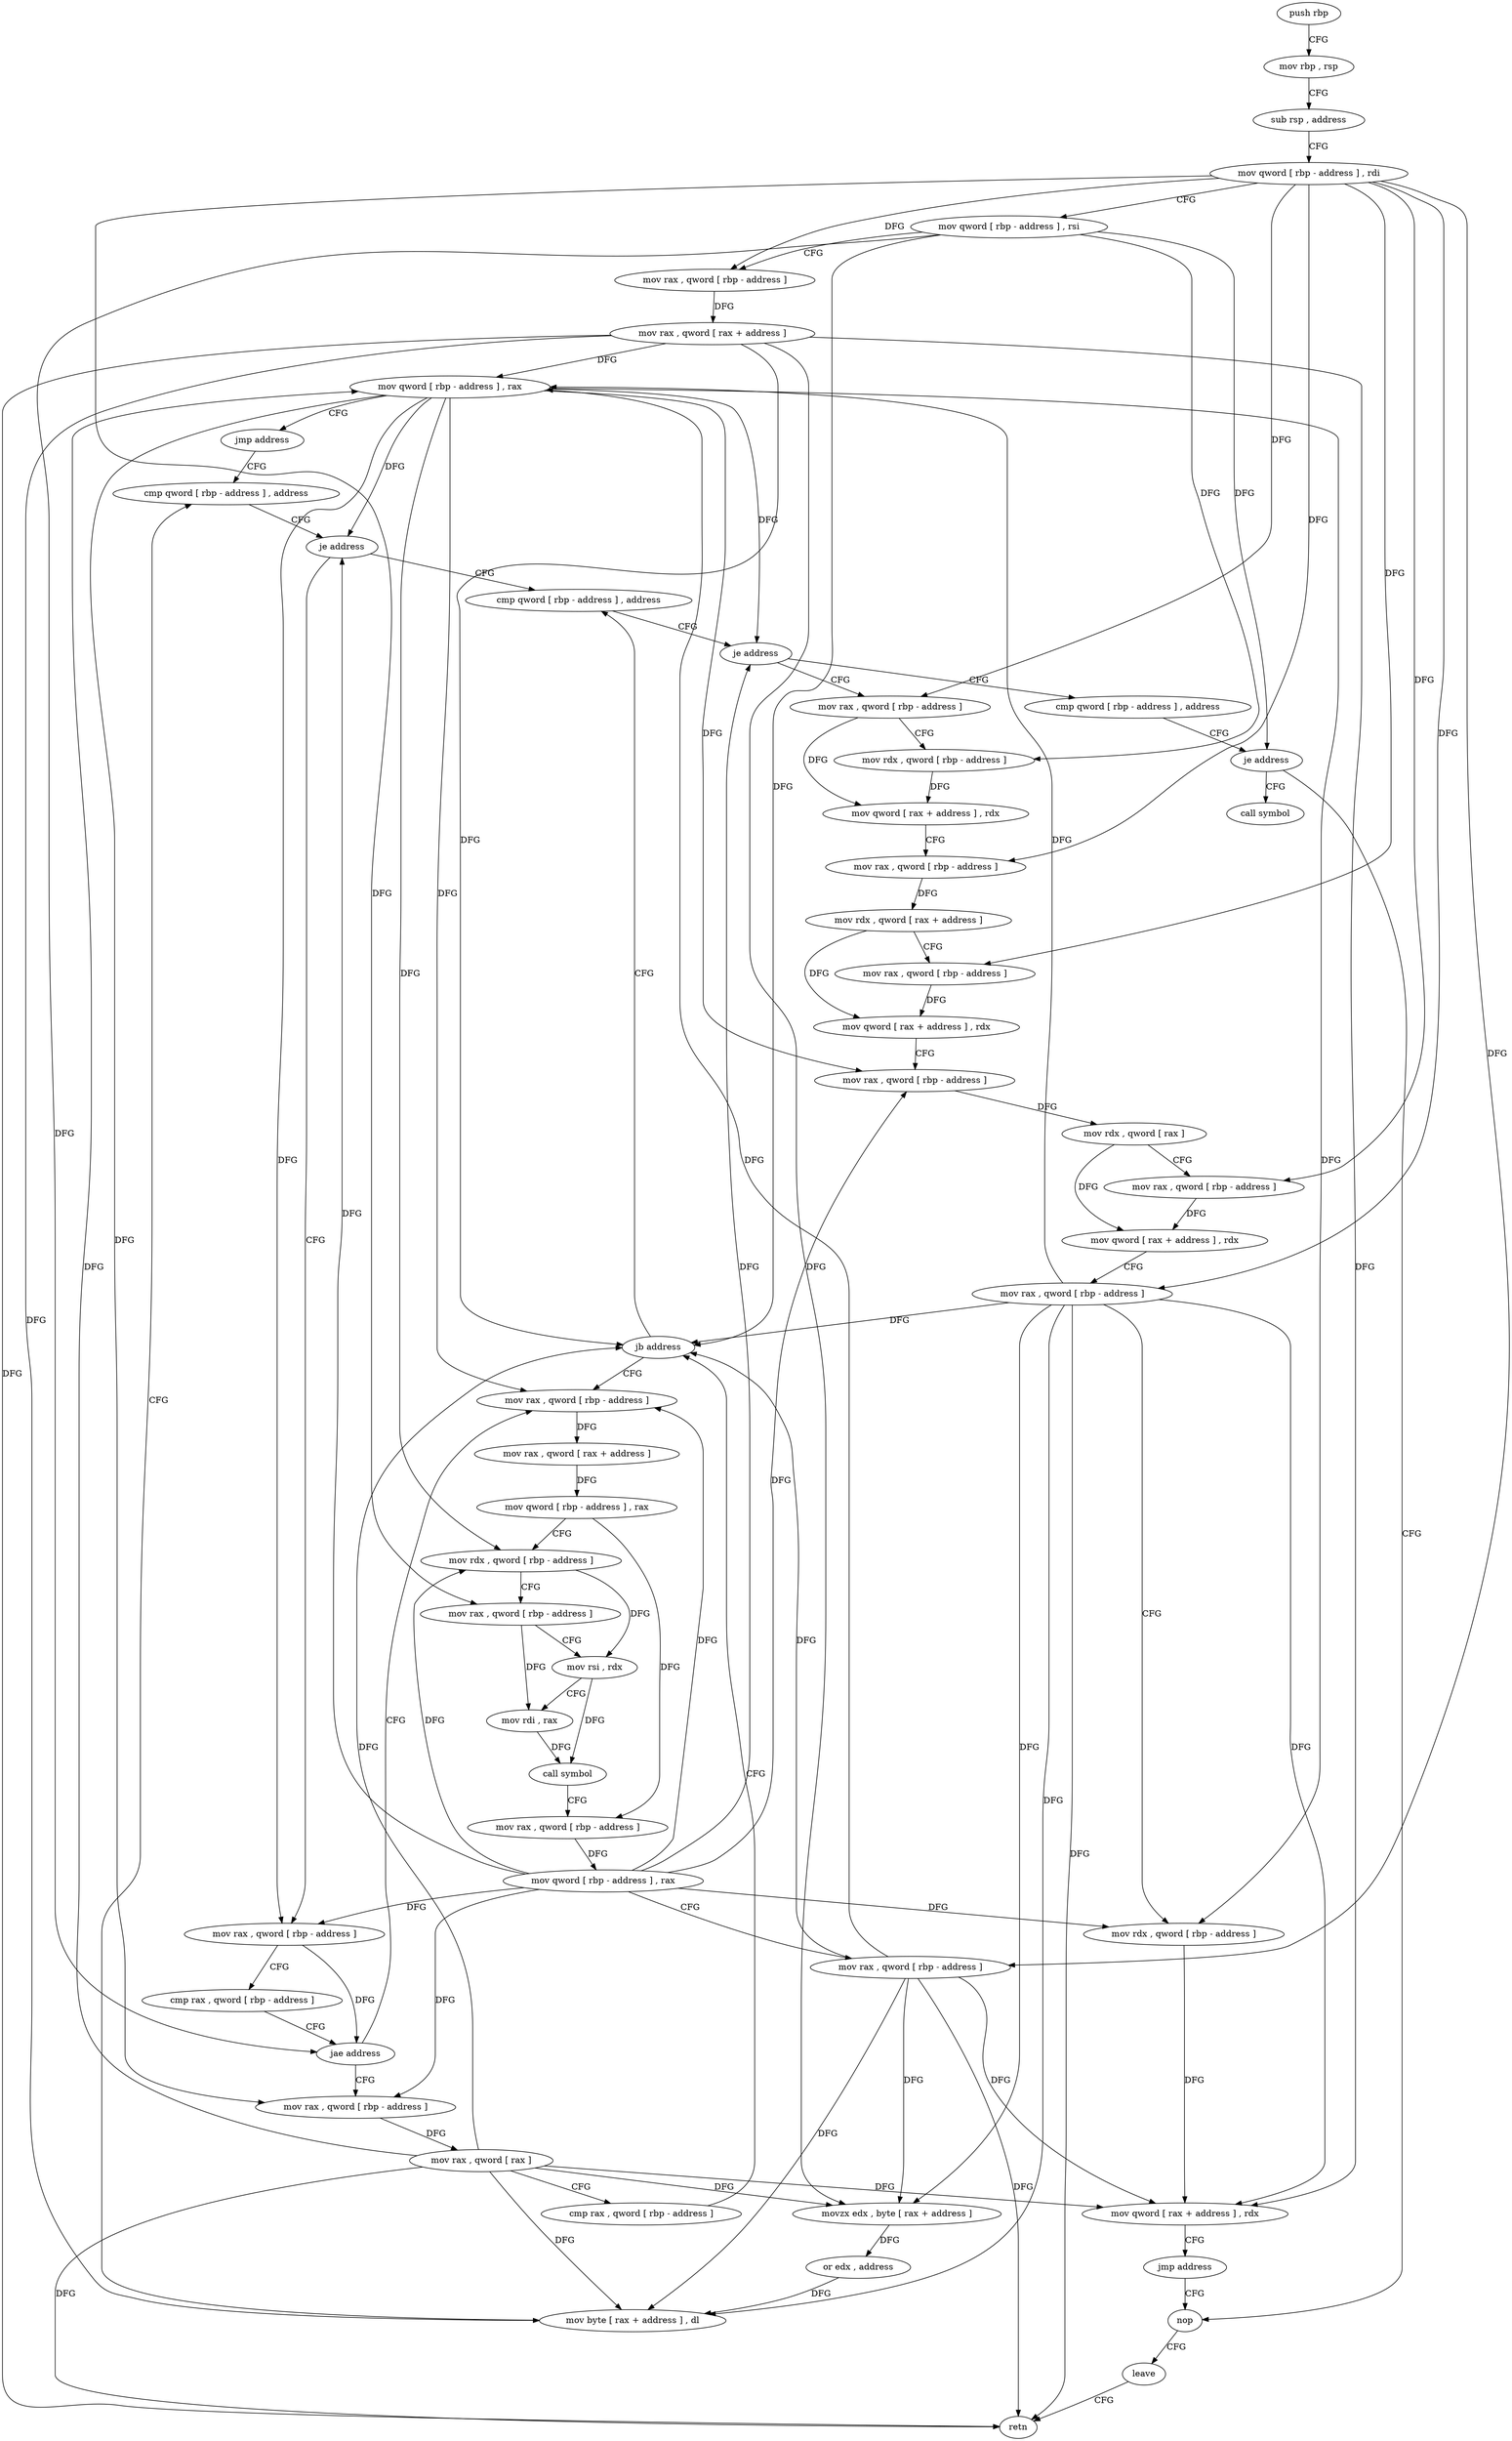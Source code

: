 digraph "func" {
"243644" [label = "push rbp" ]
"243645" [label = "mov rbp , rsp" ]
"243648" [label = "sub rsp , address" ]
"243652" [label = "mov qword [ rbp - address ] , rdi" ]
"243656" [label = "mov qword [ rbp - address ] , rsi" ]
"243660" [label = "mov rax , qword [ rbp - address ]" ]
"243664" [label = "mov rax , qword [ rax + address ]" ]
"243668" [label = "mov qword [ rbp - address ] , rax" ]
"243672" [label = "jmp address" ]
"243727" [label = "cmp qword [ rbp - address ] , address" ]
"243732" [label = "je address" ]
"243757" [label = "cmp qword [ rbp - address ] , address" ]
"243734" [label = "mov rax , qword [ rbp - address ]" ]
"243762" [label = "je address" ]
"243821" [label = "cmp qword [ rbp - address ] , address" ]
"243764" [label = "mov rax , qword [ rbp - address ]" ]
"243738" [label = "cmp rax , qword [ rbp - address ]" ]
"243742" [label = "jae address" ]
"243674" [label = "mov rax , qword [ rbp - address ]" ]
"243744" [label = "mov rax , qword [ rbp - address ]" ]
"243826" [label = "je address" ]
"243833" [label = "nop" ]
"243828" [label = "call symbol" ]
"243768" [label = "mov rdx , qword [ rbp - address ]" ]
"243772" [label = "mov qword [ rax + address ] , rdx" ]
"243776" [label = "mov rax , qword [ rbp - address ]" ]
"243780" [label = "mov rdx , qword [ rax + address ]" ]
"243784" [label = "mov rax , qword [ rbp - address ]" ]
"243788" [label = "mov qword [ rax + address ] , rdx" ]
"243792" [label = "mov rax , qword [ rbp - address ]" ]
"243796" [label = "mov rdx , qword [ rax ]" ]
"243799" [label = "mov rax , qword [ rbp - address ]" ]
"243803" [label = "mov qword [ rax + address ] , rdx" ]
"243807" [label = "mov rax , qword [ rbp - address ]" ]
"243811" [label = "mov rdx , qword [ rbp - address ]" ]
"243815" [label = "mov qword [ rax + address ] , rdx" ]
"243819" [label = "jmp address" ]
"243678" [label = "mov rax , qword [ rax + address ]" ]
"243682" [label = "mov qword [ rbp - address ] , rax" ]
"243686" [label = "mov rdx , qword [ rbp - address ]" ]
"243690" [label = "mov rax , qword [ rbp - address ]" ]
"243694" [label = "mov rsi , rdx" ]
"243697" [label = "mov rdi , rax" ]
"243700" [label = "call symbol" ]
"243705" [label = "mov rax , qword [ rbp - address ]" ]
"243709" [label = "mov qword [ rbp - address ] , rax" ]
"243713" [label = "mov rax , qword [ rbp - address ]" ]
"243717" [label = "movzx edx , byte [ rax + address ]" ]
"243721" [label = "or edx , address" ]
"243724" [label = "mov byte [ rax + address ] , dl" ]
"243748" [label = "mov rax , qword [ rax ]" ]
"243751" [label = "cmp rax , qword [ rbp - address ]" ]
"243755" [label = "jb address" ]
"243834" [label = "leave" ]
"243835" [label = "retn" ]
"243644" -> "243645" [ label = "CFG" ]
"243645" -> "243648" [ label = "CFG" ]
"243648" -> "243652" [ label = "CFG" ]
"243652" -> "243656" [ label = "CFG" ]
"243652" -> "243660" [ label = "DFG" ]
"243652" -> "243764" [ label = "DFG" ]
"243652" -> "243776" [ label = "DFG" ]
"243652" -> "243784" [ label = "DFG" ]
"243652" -> "243799" [ label = "DFG" ]
"243652" -> "243807" [ label = "DFG" ]
"243652" -> "243690" [ label = "DFG" ]
"243652" -> "243713" [ label = "DFG" ]
"243656" -> "243660" [ label = "CFG" ]
"243656" -> "243742" [ label = "DFG" ]
"243656" -> "243826" [ label = "DFG" ]
"243656" -> "243768" [ label = "DFG" ]
"243656" -> "243755" [ label = "DFG" ]
"243660" -> "243664" [ label = "DFG" ]
"243664" -> "243668" [ label = "DFG" ]
"243664" -> "243815" [ label = "DFG" ]
"243664" -> "243717" [ label = "DFG" ]
"243664" -> "243724" [ label = "DFG" ]
"243664" -> "243755" [ label = "DFG" ]
"243664" -> "243835" [ label = "DFG" ]
"243668" -> "243672" [ label = "CFG" ]
"243668" -> "243732" [ label = "DFG" ]
"243668" -> "243762" [ label = "DFG" ]
"243668" -> "243734" [ label = "DFG" ]
"243668" -> "243792" [ label = "DFG" ]
"243668" -> "243811" [ label = "DFG" ]
"243668" -> "243674" [ label = "DFG" ]
"243668" -> "243686" [ label = "DFG" ]
"243668" -> "243744" [ label = "DFG" ]
"243672" -> "243727" [ label = "CFG" ]
"243727" -> "243732" [ label = "CFG" ]
"243732" -> "243757" [ label = "CFG" ]
"243732" -> "243734" [ label = "CFG" ]
"243757" -> "243762" [ label = "CFG" ]
"243734" -> "243738" [ label = "CFG" ]
"243734" -> "243742" [ label = "DFG" ]
"243762" -> "243821" [ label = "CFG" ]
"243762" -> "243764" [ label = "CFG" ]
"243821" -> "243826" [ label = "CFG" ]
"243764" -> "243768" [ label = "CFG" ]
"243764" -> "243772" [ label = "DFG" ]
"243738" -> "243742" [ label = "CFG" ]
"243742" -> "243674" [ label = "CFG" ]
"243742" -> "243744" [ label = "CFG" ]
"243674" -> "243678" [ label = "DFG" ]
"243744" -> "243748" [ label = "DFG" ]
"243826" -> "243833" [ label = "CFG" ]
"243826" -> "243828" [ label = "CFG" ]
"243833" -> "243834" [ label = "CFG" ]
"243768" -> "243772" [ label = "DFG" ]
"243772" -> "243776" [ label = "CFG" ]
"243776" -> "243780" [ label = "DFG" ]
"243780" -> "243784" [ label = "CFG" ]
"243780" -> "243788" [ label = "DFG" ]
"243784" -> "243788" [ label = "DFG" ]
"243788" -> "243792" [ label = "CFG" ]
"243792" -> "243796" [ label = "DFG" ]
"243796" -> "243799" [ label = "CFG" ]
"243796" -> "243803" [ label = "DFG" ]
"243799" -> "243803" [ label = "DFG" ]
"243803" -> "243807" [ label = "CFG" ]
"243807" -> "243811" [ label = "CFG" ]
"243807" -> "243668" [ label = "DFG" ]
"243807" -> "243815" [ label = "DFG" ]
"243807" -> "243717" [ label = "DFG" ]
"243807" -> "243724" [ label = "DFG" ]
"243807" -> "243755" [ label = "DFG" ]
"243807" -> "243835" [ label = "DFG" ]
"243811" -> "243815" [ label = "DFG" ]
"243815" -> "243819" [ label = "CFG" ]
"243819" -> "243833" [ label = "CFG" ]
"243678" -> "243682" [ label = "DFG" ]
"243682" -> "243686" [ label = "CFG" ]
"243682" -> "243705" [ label = "DFG" ]
"243686" -> "243690" [ label = "CFG" ]
"243686" -> "243694" [ label = "DFG" ]
"243690" -> "243694" [ label = "CFG" ]
"243690" -> "243697" [ label = "DFG" ]
"243694" -> "243697" [ label = "CFG" ]
"243694" -> "243700" [ label = "DFG" ]
"243697" -> "243700" [ label = "DFG" ]
"243700" -> "243705" [ label = "CFG" ]
"243705" -> "243709" [ label = "DFG" ]
"243709" -> "243713" [ label = "CFG" ]
"243709" -> "243732" [ label = "DFG" ]
"243709" -> "243762" [ label = "DFG" ]
"243709" -> "243734" [ label = "DFG" ]
"243709" -> "243792" [ label = "DFG" ]
"243709" -> "243811" [ label = "DFG" ]
"243709" -> "243674" [ label = "DFG" ]
"243709" -> "243686" [ label = "DFG" ]
"243709" -> "243744" [ label = "DFG" ]
"243713" -> "243717" [ label = "DFG" ]
"243713" -> "243668" [ label = "DFG" ]
"243713" -> "243815" [ label = "DFG" ]
"243713" -> "243724" [ label = "DFG" ]
"243713" -> "243755" [ label = "DFG" ]
"243713" -> "243835" [ label = "DFG" ]
"243717" -> "243721" [ label = "DFG" ]
"243721" -> "243724" [ label = "DFG" ]
"243724" -> "243727" [ label = "CFG" ]
"243748" -> "243751" [ label = "CFG" ]
"243748" -> "243668" [ label = "DFG" ]
"243748" -> "243717" [ label = "DFG" ]
"243748" -> "243815" [ label = "DFG" ]
"243748" -> "243724" [ label = "DFG" ]
"243748" -> "243755" [ label = "DFG" ]
"243748" -> "243835" [ label = "DFG" ]
"243751" -> "243755" [ label = "CFG" ]
"243755" -> "243674" [ label = "CFG" ]
"243755" -> "243757" [ label = "CFG" ]
"243834" -> "243835" [ label = "CFG" ]
}
